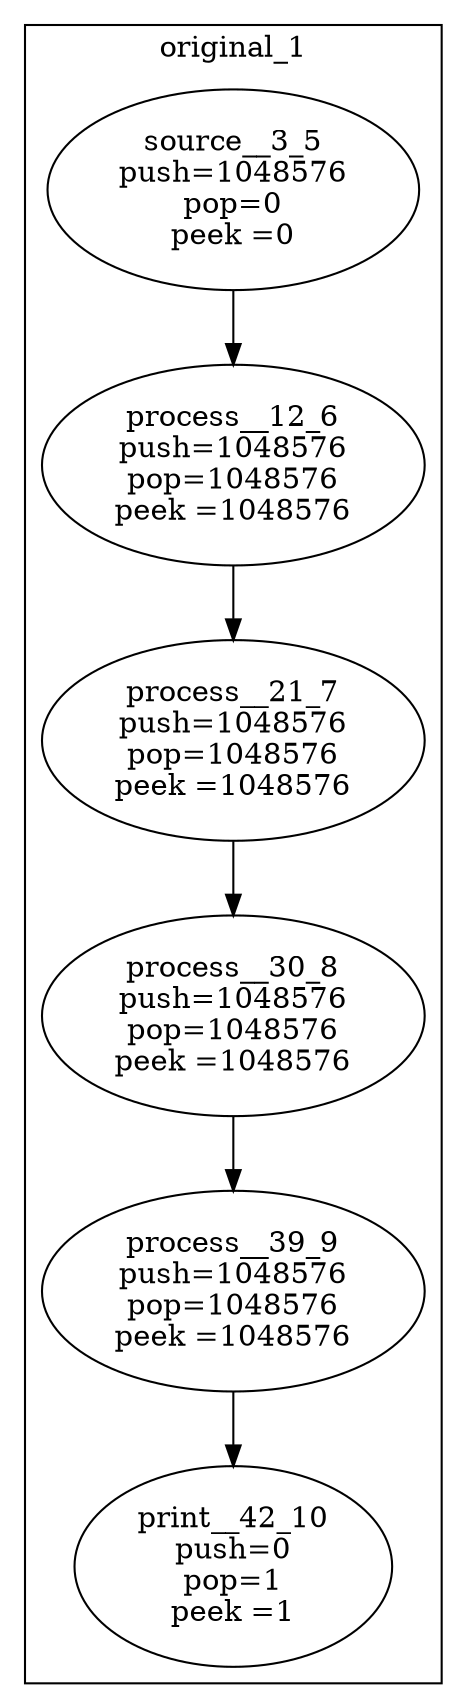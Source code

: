 digraph streamit {
subgraph cluster_node1 {
 label="original_1";
node2 [ label="source__3_5\npush=1048576\npop=0\npeek =0" ]
node3 [ label="process__12_6\npush=1048576\npop=1048576\npeek =1048576" ]
node2 -> node3
node4 [ label="process__21_7\npush=1048576\npop=1048576\npeek =1048576" ]
node3 -> node4
node5 [ label="process__30_8\npush=1048576\npop=1048576\npeek =1048576" ]
node4 -> node5
node6 [ label="process__39_9\npush=1048576\npop=1048576\npeek =1048576" ]
node5 -> node6
node7 [ label="print__42_10\npush=0\npop=1\npeek =1" ]
node6 -> node7
}
}
